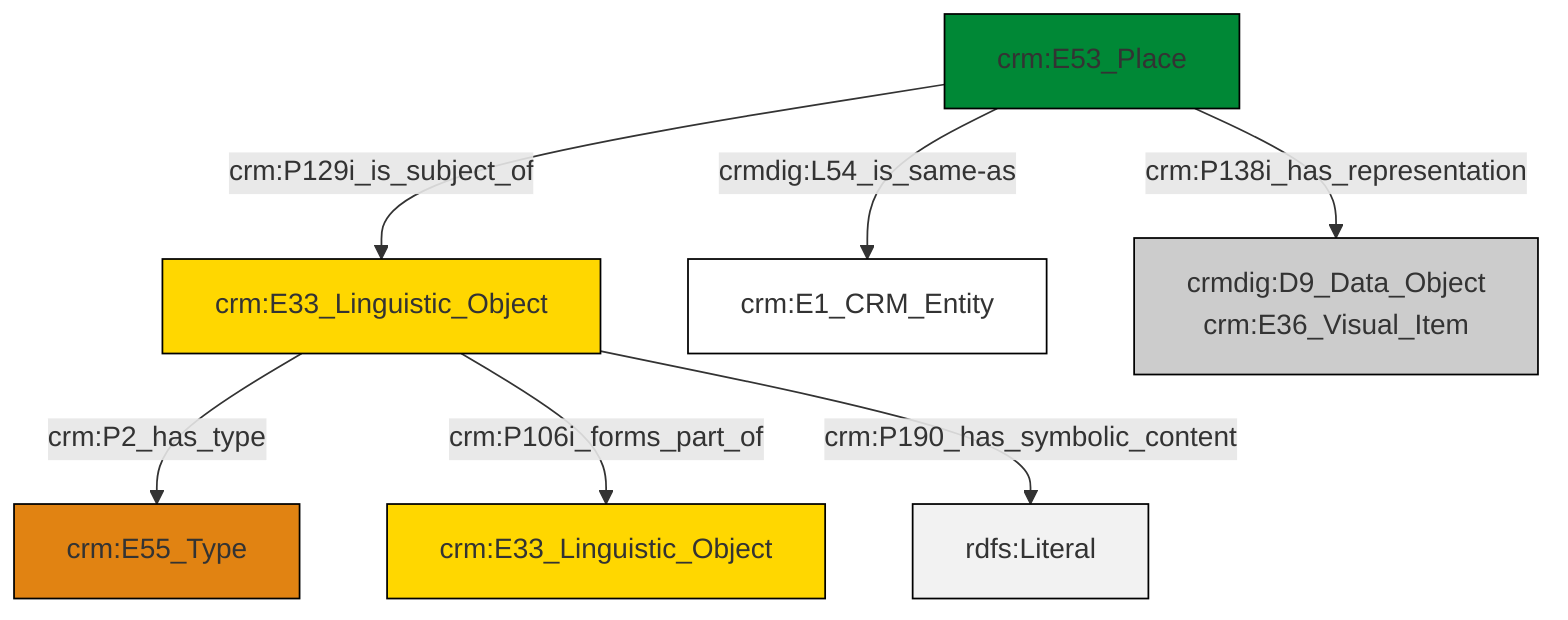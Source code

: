 graph TD
classDef Literal fill:#f2f2f2,stroke:#000000;
classDef CRM_Entity fill:#FFFFFF,stroke:#000000;
classDef Temporal_Entity fill:#00C9E6, stroke:#000000;
classDef Type fill:#E18312, stroke:#000000;
classDef Time-Span fill:#2C9C91, stroke:#000000;
classDef Appellation fill:#FFEB7F, stroke:#000000;
classDef Place fill:#008836, stroke:#000000;
classDef Persistent_Item fill:#B266B2, stroke:#000000;
classDef Conceptual_Object fill:#FFD700, stroke:#000000;
classDef Physical_Thing fill:#D2B48C, stroke:#000000;
classDef Actor fill:#f58aad, stroke:#000000;
classDef PC_Classes fill:#4ce600, stroke:#000000;
classDef Multi fill:#cccccc,stroke:#000000;

0["crm:E33_Linguistic_Object"]:::Conceptual_Object -->|crm:P2_has_type| 1["crm:E55_Type"]:::Type
0["crm:E33_Linguistic_Object"]:::Conceptual_Object -->|crm:P106i_forms_part_of| 4["crm:E33_Linguistic_Object"]:::Conceptual_Object
2["crm:E53_Place"]:::Place -->|crm:P129i_is_subject_of| 0["crm:E33_Linguistic_Object"]:::Conceptual_Object
0["crm:E33_Linguistic_Object"]:::Conceptual_Object -->|crm:P190_has_symbolic_content| 10[rdfs:Literal]:::Literal
2["crm:E53_Place"]:::Place -->|crm:P138i_has_representation| 11["crmdig:D9_Data_Object<br>crm:E36_Visual_Item"]:::Multi
2["crm:E53_Place"]:::Place -->|crmdig:L54_is_same-as| 5["crm:E1_CRM_Entity"]:::CRM_Entity